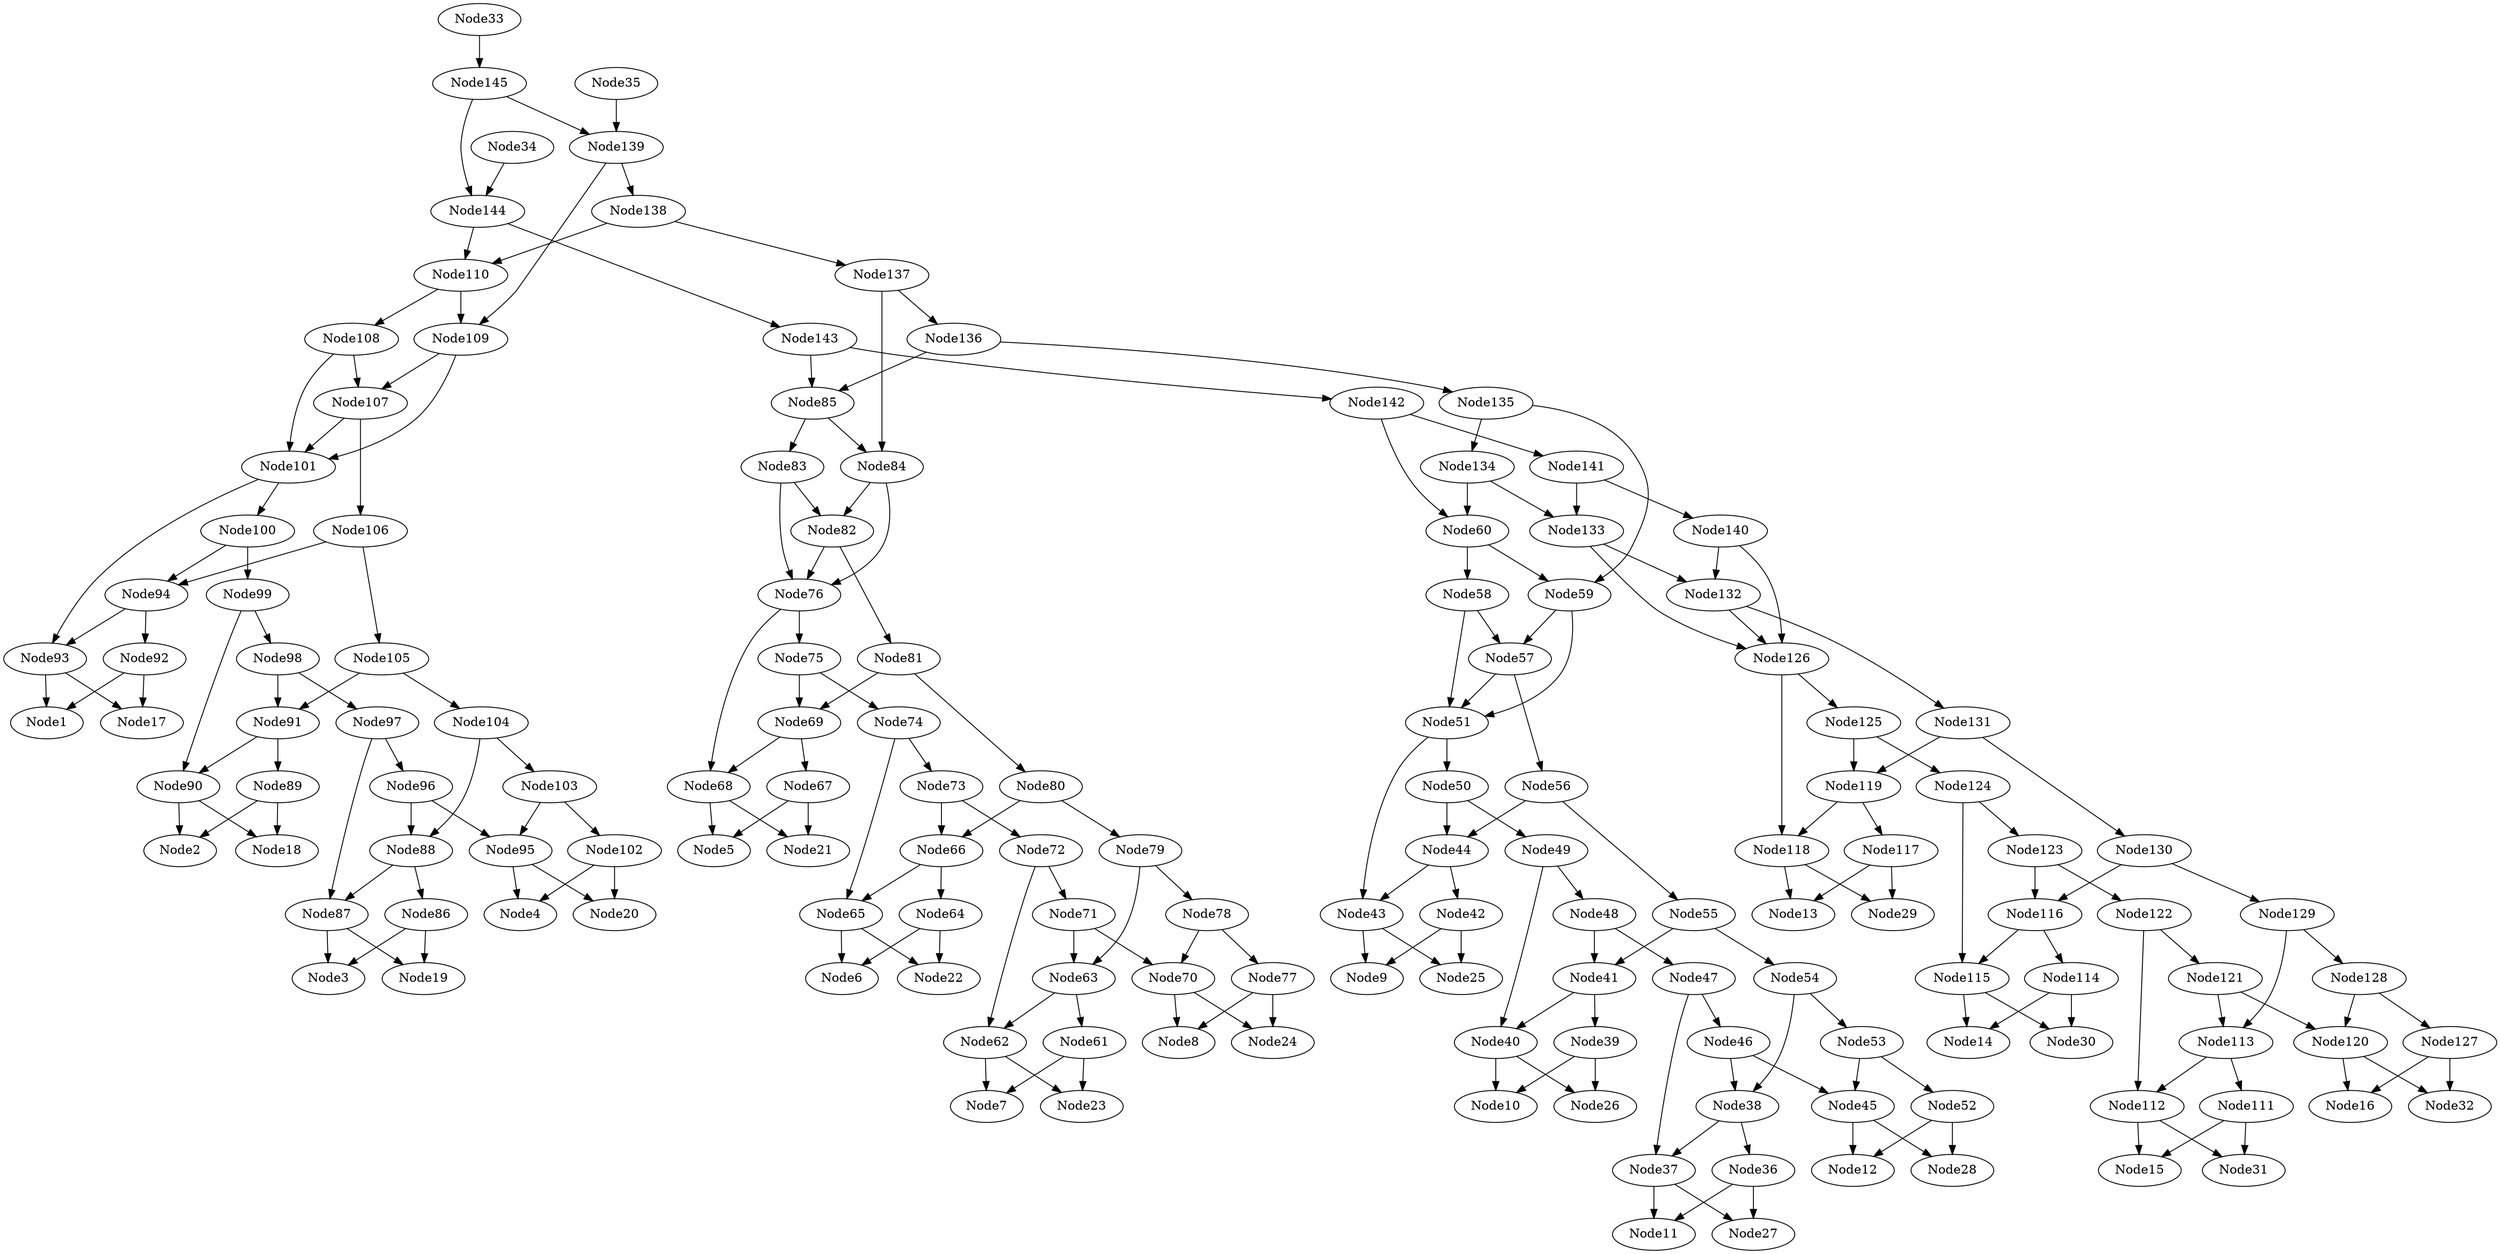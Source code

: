 # Network structure generated by ABC

digraph network {

Node33 -> Node145 [style = solid];
Node34 -> Node144 [style = solid];
Node35 -> Node139 [style = solid];
Node36 -> Node11 [style = solid];
Node36 -> Node27 [style = solid];
Node37 -> Node11 [style = solid];
Node37 -> Node27 [style = solid];
Node38 -> Node36 [style = solid];
Node38 -> Node37 [style = solid];
Node39 -> Node10 [style = solid];
Node39 -> Node26 [style = solid];
Node40 -> Node10 [style = solid];
Node40 -> Node26 [style = solid];
Node41 -> Node39 [style = solid];
Node41 -> Node40 [style = solid];
Node42 -> Node9 [style = solid];
Node42 -> Node25 [style = solid];
Node43 -> Node9 [style = solid];
Node43 -> Node25 [style = solid];
Node44 -> Node42 [style = solid];
Node44 -> Node43 [style = solid];
Node45 -> Node12 [style = solid];
Node45 -> Node28 [style = solid];
Node46 -> Node38 [style = solid];
Node46 -> Node45 [style = solid];
Node47 -> Node37 [style = solid];
Node47 -> Node46 [style = solid];
Node48 -> Node41 [style = solid];
Node48 -> Node47 [style = solid];
Node49 -> Node40 [style = solid];
Node49 -> Node48 [style = solid];
Node50 -> Node44 [style = solid];
Node50 -> Node49 [style = solid];
Node51 -> Node43 [style = solid];
Node51 -> Node50 [style = solid];
Node52 -> Node12 [style = solid];
Node52 -> Node28 [style = solid];
Node53 -> Node45 [style = solid];
Node53 -> Node52 [style = solid];
Node54 -> Node38 [style = solid];
Node54 -> Node53 [style = solid];
Node55 -> Node41 [style = solid];
Node55 -> Node54 [style = solid];
Node56 -> Node44 [style = solid];
Node56 -> Node55 [style = solid];
Node57 -> Node51 [style = solid];
Node57 -> Node56 [style = solid];
Node58 -> Node51 [style = solid];
Node58 -> Node57 [style = solid];
Node59 -> Node51 [style = solid];
Node59 -> Node57 [style = solid];
Node60 -> Node58 [style = solid];
Node60 -> Node59 [style = solid];
Node61 -> Node7 [style = solid];
Node61 -> Node23 [style = solid];
Node62 -> Node7 [style = solid];
Node62 -> Node23 [style = solid];
Node63 -> Node61 [style = solid];
Node63 -> Node62 [style = solid];
Node64 -> Node6 [style = solid];
Node64 -> Node22 [style = solid];
Node65 -> Node6 [style = solid];
Node65 -> Node22 [style = solid];
Node66 -> Node64 [style = solid];
Node66 -> Node65 [style = solid];
Node67 -> Node5 [style = solid];
Node67 -> Node21 [style = solid];
Node68 -> Node5 [style = solid];
Node68 -> Node21 [style = solid];
Node69 -> Node67 [style = solid];
Node69 -> Node68 [style = solid];
Node70 -> Node8 [style = solid];
Node70 -> Node24 [style = solid];
Node71 -> Node63 [style = solid];
Node71 -> Node70 [style = solid];
Node72 -> Node62 [style = solid];
Node72 -> Node71 [style = solid];
Node73 -> Node66 [style = solid];
Node73 -> Node72 [style = solid];
Node74 -> Node65 [style = solid];
Node74 -> Node73 [style = solid];
Node75 -> Node69 [style = solid];
Node75 -> Node74 [style = solid];
Node76 -> Node68 [style = solid];
Node76 -> Node75 [style = solid];
Node77 -> Node8 [style = solid];
Node77 -> Node24 [style = solid];
Node78 -> Node70 [style = solid];
Node78 -> Node77 [style = solid];
Node79 -> Node63 [style = solid];
Node79 -> Node78 [style = solid];
Node80 -> Node66 [style = solid];
Node80 -> Node79 [style = solid];
Node81 -> Node69 [style = solid];
Node81 -> Node80 [style = solid];
Node82 -> Node76 [style = solid];
Node82 -> Node81 [style = solid];
Node83 -> Node76 [style = solid];
Node83 -> Node82 [style = solid];
Node84 -> Node76 [style = solid];
Node84 -> Node82 [style = solid];
Node85 -> Node83 [style = solid];
Node85 -> Node84 [style = solid];
Node86 -> Node3 [style = solid];
Node86 -> Node19 [style = solid];
Node87 -> Node3 [style = solid];
Node87 -> Node19 [style = solid];
Node88 -> Node86 [style = solid];
Node88 -> Node87 [style = solid];
Node89 -> Node2 [style = solid];
Node89 -> Node18 [style = solid];
Node90 -> Node2 [style = solid];
Node90 -> Node18 [style = solid];
Node91 -> Node89 [style = solid];
Node91 -> Node90 [style = solid];
Node92 -> Node1 [style = solid];
Node92 -> Node17 [style = solid];
Node93 -> Node1 [style = solid];
Node93 -> Node17 [style = solid];
Node94 -> Node92 [style = solid];
Node94 -> Node93 [style = solid];
Node95 -> Node4 [style = solid];
Node95 -> Node20 [style = solid];
Node96 -> Node88 [style = solid];
Node96 -> Node95 [style = solid];
Node97 -> Node87 [style = solid];
Node97 -> Node96 [style = solid];
Node98 -> Node91 [style = solid];
Node98 -> Node97 [style = solid];
Node99 -> Node90 [style = solid];
Node99 -> Node98 [style = solid];
Node100 -> Node94 [style = solid];
Node100 -> Node99 [style = solid];
Node101 -> Node93 [style = solid];
Node101 -> Node100 [style = solid];
Node102 -> Node4 [style = solid];
Node102 -> Node20 [style = solid];
Node103 -> Node95 [style = solid];
Node103 -> Node102 [style = solid];
Node104 -> Node88 [style = solid];
Node104 -> Node103 [style = solid];
Node105 -> Node91 [style = solid];
Node105 -> Node104 [style = solid];
Node106 -> Node94 [style = solid];
Node106 -> Node105 [style = solid];
Node107 -> Node101 [style = solid];
Node107 -> Node106 [style = solid];
Node108 -> Node101 [style = solid];
Node108 -> Node107 [style = solid];
Node109 -> Node101 [style = solid];
Node109 -> Node107 [style = solid];
Node110 -> Node108 [style = solid];
Node110 -> Node109 [style = solid];
Node111 -> Node15 [style = solid];
Node111 -> Node31 [style = solid];
Node112 -> Node15 [style = solid];
Node112 -> Node31 [style = solid];
Node113 -> Node111 [style = solid];
Node113 -> Node112 [style = solid];
Node114 -> Node14 [style = solid];
Node114 -> Node30 [style = solid];
Node115 -> Node14 [style = solid];
Node115 -> Node30 [style = solid];
Node116 -> Node114 [style = solid];
Node116 -> Node115 [style = solid];
Node117 -> Node13 [style = solid];
Node117 -> Node29 [style = solid];
Node118 -> Node13 [style = solid];
Node118 -> Node29 [style = solid];
Node119 -> Node117 [style = solid];
Node119 -> Node118 [style = solid];
Node120 -> Node16 [style = solid];
Node120 -> Node32 [style = solid];
Node121 -> Node113 [style = solid];
Node121 -> Node120 [style = solid];
Node122 -> Node112 [style = solid];
Node122 -> Node121 [style = solid];
Node123 -> Node116 [style = solid];
Node123 -> Node122 [style = solid];
Node124 -> Node115 [style = solid];
Node124 -> Node123 [style = solid];
Node125 -> Node119 [style = solid];
Node125 -> Node124 [style = solid];
Node126 -> Node118 [style = solid];
Node126 -> Node125 [style = solid];
Node127 -> Node16 [style = solid];
Node127 -> Node32 [style = solid];
Node128 -> Node120 [style = solid];
Node128 -> Node127 [style = solid];
Node129 -> Node113 [style = solid];
Node129 -> Node128 [style = solid];
Node130 -> Node116 [style = solid];
Node130 -> Node129 [style = solid];
Node131 -> Node119 [style = solid];
Node131 -> Node130 [style = solid];
Node132 -> Node126 [style = solid];
Node132 -> Node131 [style = solid];
Node133 -> Node126 [style = solid];
Node133 -> Node132 [style = solid];
Node134 -> Node60 [style = solid];
Node134 -> Node133 [style = solid];
Node135 -> Node59 [style = solid];
Node135 -> Node134 [style = solid];
Node136 -> Node85 [style = solid];
Node136 -> Node135 [style = solid];
Node137 -> Node84 [style = solid];
Node137 -> Node136 [style = solid];
Node138 -> Node110 [style = solid];
Node138 -> Node137 [style = solid];
Node139 -> Node109 [style = solid];
Node139 -> Node138 [style = solid];
Node140 -> Node126 [style = solid];
Node140 -> Node132 [style = solid];
Node141 -> Node133 [style = solid];
Node141 -> Node140 [style = solid];
Node142 -> Node60 [style = solid];
Node142 -> Node141 [style = solid];
Node143 -> Node85 [style = solid];
Node143 -> Node142 [style = solid];
Node144 -> Node110 [style = solid];
Node144 -> Node143 [style = solid];
Node145 -> Node139 [style = solid];
Node145 -> Node144 [style = solid];
}

